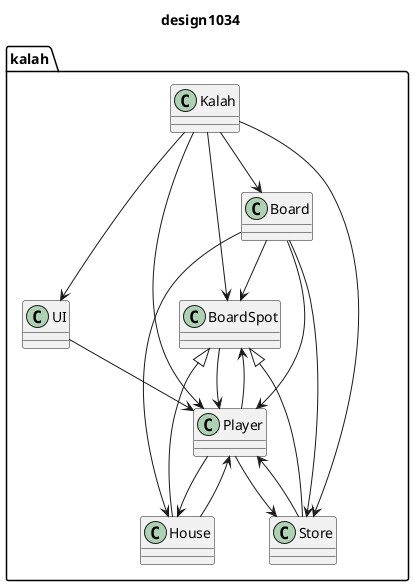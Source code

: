 @startuml
title design1034
class kalah.Board
class kalah.BoardSpot
class kalah.House
class kalah.Kalah
class kalah.Player
class kalah.Store
class kalah.UI

kalah.House --|>kalah.BoardSpot
kalah.House -->kalah.Player
kalah.BoardSpot -->kalah.Player
kalah.UI -->kalah.Player
kalah.Store --|>kalah.BoardSpot
kalah.Store -->kalah.Player
kalah.Player -->kalah.House
kalah.Player -->kalah.BoardSpot
kalah.Player -->kalah.Store
kalah.Board -->kalah.House
kalah.Board -->kalah.BoardSpot
kalah.Board -->kalah.Store
kalah.Board -->kalah.Player
kalah.Kalah -->kalah.BoardSpot
kalah.Kalah -->kalah.UI
kalah.Kalah -->kalah.Store
kalah.Kalah -->kalah.Player
kalah.Kalah -->kalah.Board
@enduml
